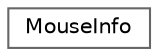 digraph "Graphical Class Hierarchy"
{
 // LATEX_PDF_SIZE
  bgcolor="transparent";
  edge [fontname=Helvetica,fontsize=10,labelfontname=Helvetica,labelfontsize=10];
  node [fontname=Helvetica,fontsize=10,shape=box,height=0.2,width=0.4];
  rankdir="LR";
  Node0 [label="MouseInfo",height=0.2,width=0.4,color="grey40", fillcolor="white", style="filled",URL="$de/de5/struct_mouse_info.html",tooltip=" "];
}

